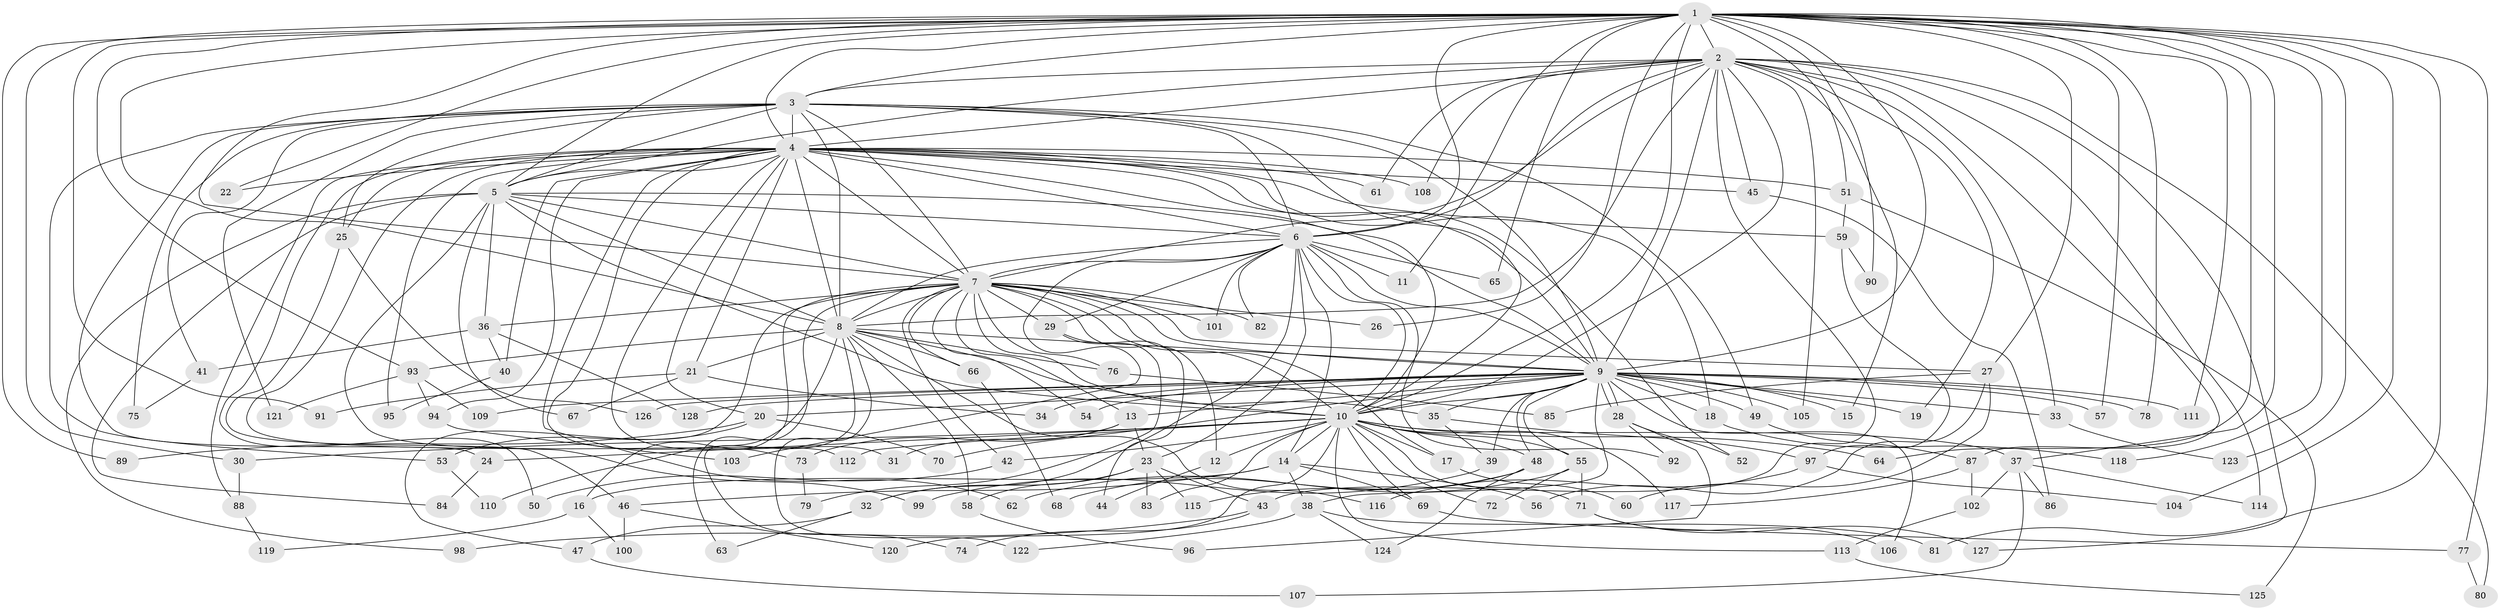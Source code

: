 // Generated by graph-tools (version 1.1) at 2025/35/03/09/25 02:35:08]
// undirected, 128 vertices, 281 edges
graph export_dot {
graph [start="1"]
  node [color=gray90,style=filled];
  1;
  2;
  3;
  4;
  5;
  6;
  7;
  8;
  9;
  10;
  11;
  12;
  13;
  14;
  15;
  16;
  17;
  18;
  19;
  20;
  21;
  22;
  23;
  24;
  25;
  26;
  27;
  28;
  29;
  30;
  31;
  32;
  33;
  34;
  35;
  36;
  37;
  38;
  39;
  40;
  41;
  42;
  43;
  44;
  45;
  46;
  47;
  48;
  49;
  50;
  51;
  52;
  53;
  54;
  55;
  56;
  57;
  58;
  59;
  60;
  61;
  62;
  63;
  64;
  65;
  66;
  67;
  68;
  69;
  70;
  71;
  72;
  73;
  74;
  75;
  76;
  77;
  78;
  79;
  80;
  81;
  82;
  83;
  84;
  85;
  86;
  87;
  88;
  89;
  90;
  91;
  92;
  93;
  94;
  95;
  96;
  97;
  98;
  99;
  100;
  101;
  102;
  103;
  104;
  105;
  106;
  107;
  108;
  109;
  110;
  111;
  112;
  113;
  114;
  115;
  116;
  117;
  118;
  119;
  120;
  121;
  122;
  123;
  124;
  125;
  126;
  127;
  128;
  1 -- 2;
  1 -- 3;
  1 -- 4;
  1 -- 5;
  1 -- 6;
  1 -- 7;
  1 -- 8;
  1 -- 9;
  1 -- 10;
  1 -- 11;
  1 -- 22;
  1 -- 26;
  1 -- 27;
  1 -- 30;
  1 -- 37;
  1 -- 51;
  1 -- 57;
  1 -- 64;
  1 -- 65;
  1 -- 77;
  1 -- 78;
  1 -- 81;
  1 -- 89;
  1 -- 90;
  1 -- 91;
  1 -- 93;
  1 -- 104;
  1 -- 111;
  1 -- 118;
  1 -- 123;
  2 -- 3;
  2 -- 4;
  2 -- 5;
  2 -- 6;
  2 -- 7;
  2 -- 8;
  2 -- 9;
  2 -- 10;
  2 -- 15;
  2 -- 19;
  2 -- 33;
  2 -- 43;
  2 -- 45;
  2 -- 61;
  2 -- 80;
  2 -- 87;
  2 -- 105;
  2 -- 108;
  2 -- 114;
  2 -- 127;
  3 -- 4;
  3 -- 5;
  3 -- 6;
  3 -- 7;
  3 -- 8;
  3 -- 9;
  3 -- 10;
  3 -- 24;
  3 -- 25;
  3 -- 41;
  3 -- 49;
  3 -- 53;
  3 -- 75;
  3 -- 121;
  4 -- 5;
  4 -- 6;
  4 -- 7;
  4 -- 8;
  4 -- 9;
  4 -- 10;
  4 -- 18;
  4 -- 20;
  4 -- 21;
  4 -- 22;
  4 -- 25;
  4 -- 31;
  4 -- 40;
  4 -- 45;
  4 -- 50;
  4 -- 51;
  4 -- 52;
  4 -- 59;
  4 -- 61;
  4 -- 62;
  4 -- 73;
  4 -- 88;
  4 -- 94;
  4 -- 95;
  4 -- 99;
  4 -- 108;
  5 -- 6;
  5 -- 7;
  5 -- 8;
  5 -- 9;
  5 -- 10;
  5 -- 36;
  5 -- 67;
  5 -- 84;
  5 -- 98;
  5 -- 112;
  6 -- 7;
  6 -- 8;
  6 -- 9;
  6 -- 10;
  6 -- 11;
  6 -- 14;
  6 -- 23;
  6 -- 29;
  6 -- 32;
  6 -- 65;
  6 -- 82;
  6 -- 92;
  6 -- 101;
  6 -- 103;
  7 -- 8;
  7 -- 9;
  7 -- 10;
  7 -- 12;
  7 -- 13;
  7 -- 16;
  7 -- 17;
  7 -- 26;
  7 -- 27;
  7 -- 29;
  7 -- 35;
  7 -- 36;
  7 -- 42;
  7 -- 47;
  7 -- 54;
  7 -- 63;
  7 -- 66;
  7 -- 76;
  7 -- 82;
  7 -- 101;
  8 -- 9;
  8 -- 10;
  8 -- 21;
  8 -- 58;
  8 -- 66;
  8 -- 74;
  8 -- 76;
  8 -- 93;
  8 -- 110;
  8 -- 116;
  8 -- 122;
  9 -- 10;
  9 -- 13;
  9 -- 15;
  9 -- 18;
  9 -- 19;
  9 -- 20;
  9 -- 28;
  9 -- 28;
  9 -- 33;
  9 -- 34;
  9 -- 35;
  9 -- 38;
  9 -- 39;
  9 -- 48;
  9 -- 49;
  9 -- 54;
  9 -- 55;
  9 -- 57;
  9 -- 70;
  9 -- 78;
  9 -- 105;
  9 -- 106;
  9 -- 109;
  9 -- 111;
  9 -- 126;
  9 -- 128;
  10 -- 12;
  10 -- 14;
  10 -- 17;
  10 -- 24;
  10 -- 30;
  10 -- 37;
  10 -- 42;
  10 -- 48;
  10 -- 55;
  10 -- 64;
  10 -- 69;
  10 -- 71;
  10 -- 72;
  10 -- 83;
  10 -- 112;
  10 -- 113;
  10 -- 117;
  10 -- 120;
  12 -- 44;
  13 -- 23;
  13 -- 31;
  13 -- 73;
  14 -- 16;
  14 -- 38;
  14 -- 46;
  14 -- 56;
  14 -- 69;
  16 -- 100;
  16 -- 119;
  17 -- 60;
  18 -- 118;
  20 -- 53;
  20 -- 70;
  20 -- 89;
  21 -- 34;
  21 -- 67;
  21 -- 91;
  23 -- 32;
  23 -- 43;
  23 -- 58;
  23 -- 83;
  23 -- 115;
  24 -- 84;
  25 -- 46;
  25 -- 126;
  27 -- 56;
  27 -- 60;
  27 -- 85;
  28 -- 52;
  28 -- 92;
  28 -- 96;
  29 -- 44;
  29 -- 79;
  30 -- 88;
  32 -- 47;
  32 -- 63;
  33 -- 123;
  35 -- 39;
  35 -- 97;
  36 -- 40;
  36 -- 41;
  36 -- 128;
  37 -- 86;
  37 -- 102;
  37 -- 107;
  37 -- 114;
  38 -- 81;
  38 -- 122;
  38 -- 124;
  39 -- 99;
  40 -- 95;
  41 -- 75;
  42 -- 50;
  43 -- 74;
  43 -- 98;
  45 -- 86;
  46 -- 100;
  46 -- 120;
  47 -- 107;
  48 -- 68;
  48 -- 115;
  48 -- 124;
  49 -- 87;
  51 -- 59;
  51 -- 125;
  53 -- 110;
  55 -- 62;
  55 -- 71;
  55 -- 72;
  58 -- 96;
  59 -- 90;
  59 -- 97;
  66 -- 68;
  69 -- 77;
  71 -- 106;
  71 -- 127;
  73 -- 79;
  76 -- 85;
  77 -- 80;
  87 -- 102;
  87 -- 117;
  88 -- 119;
  93 -- 94;
  93 -- 109;
  93 -- 121;
  94 -- 103;
  97 -- 104;
  97 -- 116;
  102 -- 113;
  113 -- 125;
}
